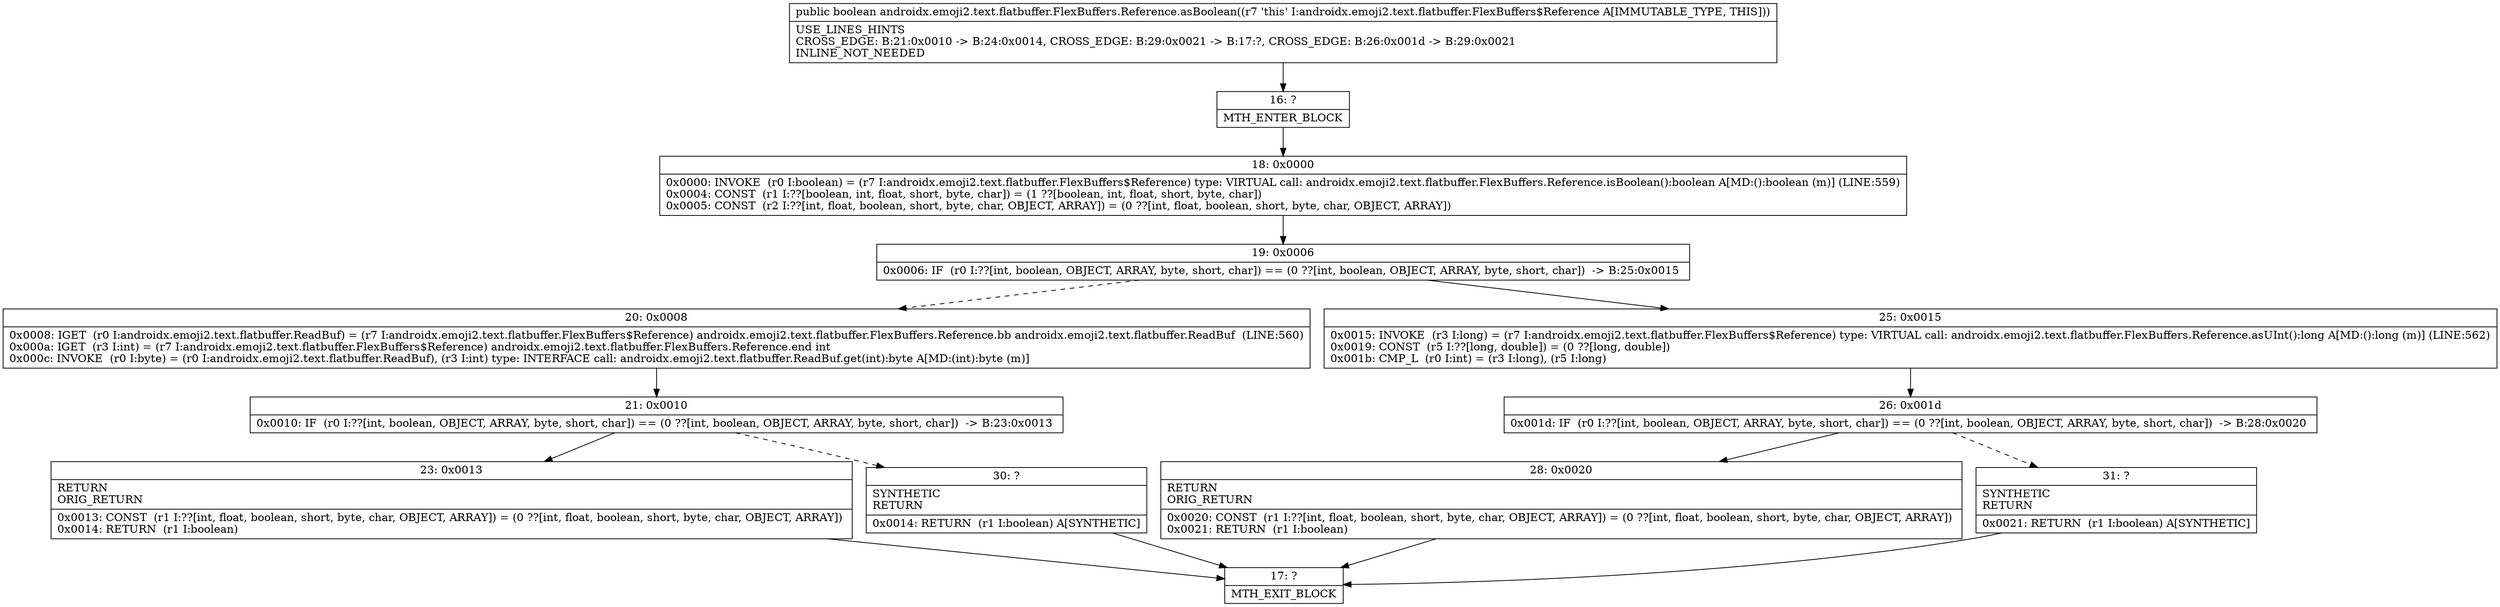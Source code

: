 digraph "CFG forandroidx.emoji2.text.flatbuffer.FlexBuffers.Reference.asBoolean()Z" {
Node_16 [shape=record,label="{16\:\ ?|MTH_ENTER_BLOCK\l}"];
Node_18 [shape=record,label="{18\:\ 0x0000|0x0000: INVOKE  (r0 I:boolean) = (r7 I:androidx.emoji2.text.flatbuffer.FlexBuffers$Reference) type: VIRTUAL call: androidx.emoji2.text.flatbuffer.FlexBuffers.Reference.isBoolean():boolean A[MD:():boolean (m)] (LINE:559)\l0x0004: CONST  (r1 I:??[boolean, int, float, short, byte, char]) = (1 ??[boolean, int, float, short, byte, char]) \l0x0005: CONST  (r2 I:??[int, float, boolean, short, byte, char, OBJECT, ARRAY]) = (0 ??[int, float, boolean, short, byte, char, OBJECT, ARRAY]) \l}"];
Node_19 [shape=record,label="{19\:\ 0x0006|0x0006: IF  (r0 I:??[int, boolean, OBJECT, ARRAY, byte, short, char]) == (0 ??[int, boolean, OBJECT, ARRAY, byte, short, char])  \-\> B:25:0x0015 \l}"];
Node_20 [shape=record,label="{20\:\ 0x0008|0x0008: IGET  (r0 I:androidx.emoji2.text.flatbuffer.ReadBuf) = (r7 I:androidx.emoji2.text.flatbuffer.FlexBuffers$Reference) androidx.emoji2.text.flatbuffer.FlexBuffers.Reference.bb androidx.emoji2.text.flatbuffer.ReadBuf  (LINE:560)\l0x000a: IGET  (r3 I:int) = (r7 I:androidx.emoji2.text.flatbuffer.FlexBuffers$Reference) androidx.emoji2.text.flatbuffer.FlexBuffers.Reference.end int \l0x000c: INVOKE  (r0 I:byte) = (r0 I:androidx.emoji2.text.flatbuffer.ReadBuf), (r3 I:int) type: INTERFACE call: androidx.emoji2.text.flatbuffer.ReadBuf.get(int):byte A[MD:(int):byte (m)]\l}"];
Node_21 [shape=record,label="{21\:\ 0x0010|0x0010: IF  (r0 I:??[int, boolean, OBJECT, ARRAY, byte, short, char]) == (0 ??[int, boolean, OBJECT, ARRAY, byte, short, char])  \-\> B:23:0x0013 \l}"];
Node_23 [shape=record,label="{23\:\ 0x0013|RETURN\lORIG_RETURN\l|0x0013: CONST  (r1 I:??[int, float, boolean, short, byte, char, OBJECT, ARRAY]) = (0 ??[int, float, boolean, short, byte, char, OBJECT, ARRAY]) \l0x0014: RETURN  (r1 I:boolean) \l}"];
Node_17 [shape=record,label="{17\:\ ?|MTH_EXIT_BLOCK\l}"];
Node_30 [shape=record,label="{30\:\ ?|SYNTHETIC\lRETURN\l|0x0014: RETURN  (r1 I:boolean) A[SYNTHETIC]\l}"];
Node_25 [shape=record,label="{25\:\ 0x0015|0x0015: INVOKE  (r3 I:long) = (r7 I:androidx.emoji2.text.flatbuffer.FlexBuffers$Reference) type: VIRTUAL call: androidx.emoji2.text.flatbuffer.FlexBuffers.Reference.asUInt():long A[MD:():long (m)] (LINE:562)\l0x0019: CONST  (r5 I:??[long, double]) = (0 ??[long, double]) \l0x001b: CMP_L  (r0 I:int) = (r3 I:long), (r5 I:long) \l}"];
Node_26 [shape=record,label="{26\:\ 0x001d|0x001d: IF  (r0 I:??[int, boolean, OBJECT, ARRAY, byte, short, char]) == (0 ??[int, boolean, OBJECT, ARRAY, byte, short, char])  \-\> B:28:0x0020 \l}"];
Node_28 [shape=record,label="{28\:\ 0x0020|RETURN\lORIG_RETURN\l|0x0020: CONST  (r1 I:??[int, float, boolean, short, byte, char, OBJECT, ARRAY]) = (0 ??[int, float, boolean, short, byte, char, OBJECT, ARRAY]) \l0x0021: RETURN  (r1 I:boolean) \l}"];
Node_31 [shape=record,label="{31\:\ ?|SYNTHETIC\lRETURN\l|0x0021: RETURN  (r1 I:boolean) A[SYNTHETIC]\l}"];
MethodNode[shape=record,label="{public boolean androidx.emoji2.text.flatbuffer.FlexBuffers.Reference.asBoolean((r7 'this' I:androidx.emoji2.text.flatbuffer.FlexBuffers$Reference A[IMMUTABLE_TYPE, THIS]))  | USE_LINES_HINTS\lCROSS_EDGE: B:21:0x0010 \-\> B:24:0x0014, CROSS_EDGE: B:29:0x0021 \-\> B:17:?, CROSS_EDGE: B:26:0x001d \-\> B:29:0x0021\lINLINE_NOT_NEEDED\l}"];
MethodNode -> Node_16;Node_16 -> Node_18;
Node_18 -> Node_19;
Node_19 -> Node_20[style=dashed];
Node_19 -> Node_25;
Node_20 -> Node_21;
Node_21 -> Node_23;
Node_21 -> Node_30[style=dashed];
Node_23 -> Node_17;
Node_30 -> Node_17;
Node_25 -> Node_26;
Node_26 -> Node_28;
Node_26 -> Node_31[style=dashed];
Node_28 -> Node_17;
Node_31 -> Node_17;
}

